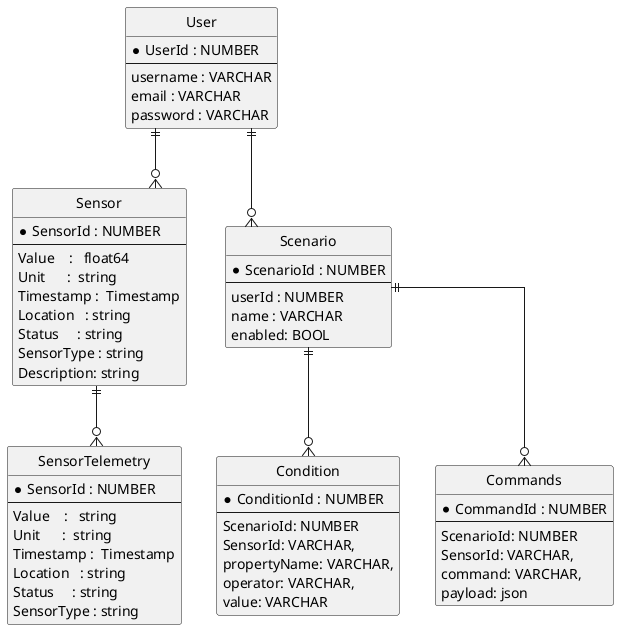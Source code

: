 @startuml

hide circle
skinparam linetype ortho

entity "Sensor" {
  * SensorId : NUMBER
  --
	Value    :   float64 
	Unit      :  string 
	Timestamp :  Timestamp
	Location   : string    
	Status     : string
	SensorType : string    
	Description: string    
}

entity "User" {
  * UserId : NUMBER
  --
  username : VARCHAR
  email : VARCHAR
  password : VARCHAR
}

entity "SensorTelemetry" {
  * SensorId : NUMBER
  --
    Value    :   string 
    Unit      :  string 
    Timestamp :  Timestamp
    Location   : string    
	Status     : string
	SensorType : string    
}

entity "Scenario" {
  * ScenarioId : NUMBER
  --
  userId : NUMBER
  name : VARCHAR
  enabled: BOOL
}

entity "Condition" {
  * ConditionId : NUMBER
  --
    ScenarioId: NUMBER
    SensorId: VARCHAR,
    propertyName: VARCHAR,
    operator: VARCHAR,
    value: VARCHAR
}

entity "Commands" {
  * CommandId : NUMBER
  --
    ScenarioId: NUMBER
    SensorId: VARCHAR,
    command: VARCHAR,
    payload: json
}

User ||--o{ Sensor
User ||--o{ Scenario
Scenario ||--o{ Condition
Scenario ||--o{ Commands
Sensor ||--o{ SensorTelemetry

@enduml